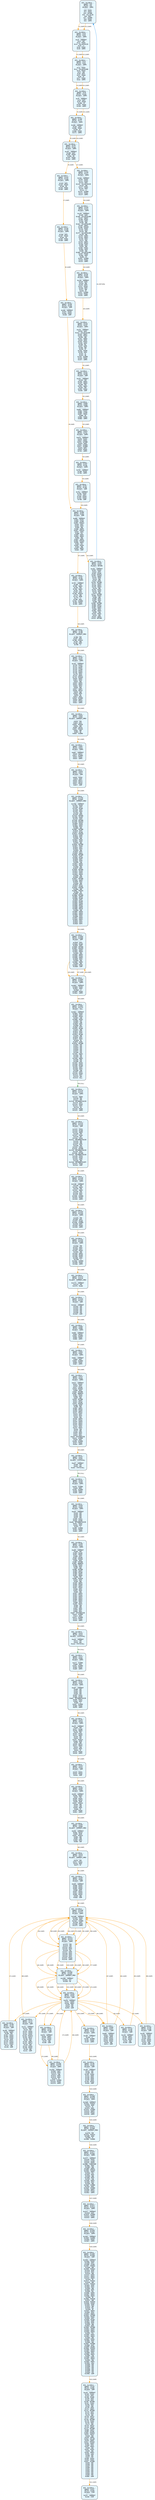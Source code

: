 digraph Contract_CFG {
    rankdir=TB;
    node [shape=box, style="filled, rounded", fontname="Monospace", fontsize=9, margin=0.15];
    edge [fontname="Arial", fontsize=8, penwidth=1.2];

    "block_0" [label="合约: 0xc2dbca...
起始PC: 0x0
终止PC: 0xb
终止指令: JUMPI
---------
0x0: PUSH1
0x2: PUSH1
0x4: MSTORE
0x5: CALLVALUE
0x6: DUP1
0x7: ISZERO
0x8: PUSH2
0xb: JUMPI", fillcolor="#e6f7ff"];
    "block_10" [label="合约: 0xc2dbca...
起始PC: 0x10
终止PC: 0x19
终止指令: JUMPI
---------
0x10: JUMPDEST
0x11: POP
0x12: PUSH1
0x14: CALLDATASIZE
0x15: LT
0x16: PUSH2
0x19: JUMPI", fillcolor="#e6f7ff"];
    "block_1a" [label="合约: 0xc2dbca...
起始PC: 0x1a
终止PC: 0x2a
终止指令: JUMPI
---------
0x1a: PUSH1
0x1c: CALLDATALOAD
0x1d: PUSH1
0x1f: SHR
0x20: DUP1
0x21: PUSH4
0x26: GT
0x27: PUSH2
0x2a: JUMPI", fillcolor="#e6f7ff"];
    "block_f9" [label="合约: 0xc2dbca...
起始PC: 0xf9
终止PC: 0x104
终止指令: JUMPI
---------
0xf9: JUMPDEST
0xfa: DUP1
0xfb: PUSH4
0x100: GT
0x101: PUSH2
0x104: JUMPI", fillcolor="#e6f7ff"];
    "block_166" [label="合约: 0xc2dbca...
起始PC: 0x166
终止PC: 0x171
终止指令: JUMPI
---------
0x166: JUMPDEST
0x167: DUP1
0x168: PUSH4
0x16d: GT
0x16e: PUSH2
0x171: JUMPI", fillcolor="#e6f7ff"];
    "block_197" [label="合约: 0xc2dbca...
起始PC: 0x197
终止PC: 0x1a2
终止指令: JUMPI
---------
0x197: JUMPDEST
0x198: DUP1
0x199: PUSH4
0x19e: EQ
0x19f: PUSH2
0x1a2: JUMPI", fillcolor="#e6f7ff"];
    "block_1a3" [label="合约: 0xc2dbca...
起始PC: 0x1a3
终止PC: 0x1ad
终止指令: JUMPI
---------
0x1a3: DUP1
0x1a4: PUSH4
0x1a9: EQ
0x1aa: PUSH2
0x1ad: JUMPI", fillcolor="#e6f7ff"];
    "block_1ae" [label="合约: 0xc2dbca...
起始PC: 0x1ae
终止PC: 0x1b8
终止指令: JUMPI
---------
0x1ae: DUP1
0x1af: PUSH4
0x1b4: EQ
0x1b5: PUSH2
0x1b8: JUMPI", fillcolor="#e6f7ff"];
    "block_2d6" [label="合约: 0xc2dbca...
起始PC: 0x2d6
终止PC: 0x2dd
终止指令: JUMP
---------
0x2d6: JUMPDEST
0x2d7: PUSH2
0x2da: PUSH2
0x2dd: JUMP", fillcolor="#e6f7ff"];
    "block_d90" [label="合约: 0xc2dbca...
起始PC: 0xd90
终止PC: 0xde4
终止指令: JUMP
---------
0xd90: JUMPDEST
0xd91: PUSH1
0xd93: SLOAD
0xd94: PUSH14
0xda3: DUP1
0xda4: DUP3
0xda5: AND
0xda6: SWAP3
0xda7: PUSH15
0xdb7: DUP4
0xdb8: DIV
0xdb9: SWAP1
0xdba: SWAP2
0xdbb: AND
0xdbc: SWAP2
0xdbd: PUSH29
0xddb: SWAP1
0xddc: DIV
0xddd: PUSH4
0xde2: AND
0xde3: SWAP1
0xde4: JUMP", fillcolor="#e6f7ff"];
    "block_2de" [label="合约: 0xc2dbca...
起始PC: 0x2de
终止PC: 0x314
终止指令: RETURN
---------
0x2de: JUMPDEST
0x2df: PUSH1
0x2e1: DUP1
0x2e2: MLOAD
0x2e3: PUSH14
0x2f2: SWAP5
0x2f3: DUP6
0x2f4: AND
0x2f5: DUP2
0x2f6: MSTORE
0x2f7: SWAP3
0x2f8: SWAP1
0x2f9: SWAP4
0x2fa: AND
0x2fb: PUSH1
0x2fd: DUP4
0x2fe: ADD
0x2ff: MSTORE
0x300: PUSH4
0x305: AND
0x306: DUP2
0x307: DUP4
0x308: ADD
0x309: MSTORE
0x30a: SWAP1
0x30b: MLOAD
0x30c: SWAP1
0x30d: DUP2
0x30e: SWAP1
0x30f: SUB
0x310: PUSH1
0x312: ADD
0x313: SWAP1
0x314: RETURN", fillcolor="#e6f7ff"];
    "block_1be" [label="合约: 0xc2dbca...
起始PC: 0x1be
终止PC: 0x1cf
终止指令: JUMPI
---------
0x1be: JUMPDEST
0x1bf: PUSH2
0x1c2: PUSH1
0x1c4: DUP1
0x1c5: CALLDATASIZE
0x1c6: SUB
0x1c7: PUSH1
0x1c9: DUP2
0x1ca: LT
0x1cb: ISZERO
0x1cc: PUSH2
0x1cf: JUMPI", fillcolor="#e6f7ff"];
    "block_1d4" [label="合约: 0xc2dbca...
起始PC: 0x1d4
终止PC: 0x213
终止指令: JUMPI
---------
0x1d4: JUMPDEST
0x1d5: DUP2
0x1d6: CALLDATALOAD
0x1d7: SWAP2
0x1d8: PUSH1
0x1da: DUP2
0x1db: ADD
0x1dc: CALLDATALOAD
0x1dd: SWAP2
0x1de: PUSH20
0x1f3: PUSH1
0x1f5: DUP4
0x1f6: ADD
0x1f7: CALLDATALOAD
0x1f8: AND
0x1f9: SWAP2
0x1fa: SWAP1
0x1fb: DUP2
0x1fc: ADD
0x1fd: SWAP1
0x1fe: PUSH1
0x200: DUP2
0x201: ADD
0x202: PUSH1
0x204: DUP3
0x205: ADD
0x206: CALLDATALOAD
0x207: PUSH5
0x20d: DUP2
0x20e: GT
0x20f: ISZERO
0x210: PUSH2
0x213: JUMPI", fillcolor="#e6f7ff"];
    "block_218" [label="合约: 0xc2dbca...
起始PC: 0x218
终止PC: 0x225
终止指令: JUMPI
---------
0x218: JUMPDEST
0x219: DUP3
0x21a: ADD
0x21b: DUP4
0x21c: PUSH1
0x21e: DUP3
0x21f: ADD
0x220: GT
0x221: ISZERO
0x222: PUSH2
0x225: JUMPI", fillcolor="#e6f7ff"];
    "block_22a" [label="合约: 0xc2dbca...
起始PC: 0x22a
终止PC: 0x247
终止指令: JUMPI
---------
0x22a: JUMPDEST
0x22b: DUP1
0x22c: CALLDATALOAD
0x22d: SWAP1
0x22e: PUSH1
0x230: ADD
0x231: SWAP2
0x232: DUP5
0x233: PUSH1
0x235: DUP4
0x236: MUL
0x237: DUP5
0x238: ADD
0x239: GT
0x23a: PUSH5
0x240: DUP4
0x241: GT
0x242: OR
0x243: ISZERO
0x244: PUSH2
0x247: JUMPI", fillcolor="#e6f7ff"];
    "block_24c" [label="合约: 0xc2dbca...
起始PC: 0x24c
终止PC: 0x256
终止指令: JUMP
---------
0x24c: JUMPDEST
0x24d: POP
0x24e: SWAP1
0x24f: SWAP3
0x250: POP
0x251: SWAP1
0x252: POP
0x253: PUSH2
0x256: JUMP", fillcolor="#e6f7ff"];
    "block_683" [label="合约: 0xc2dbca...
起始PC: 0x683
终止PC: 0x68d
终止指令: JUMPI
---------
0x683: JUMPDEST
0x684: PUSH1
0x686: SLOAD
0x687: PUSH1
0x689: EQ
0x68a: PUSH2
0x68d: JUMPI", fillcolor="#e6f7ff"];
    "block_6f4" [label="合约: 0xc2dbca...
起始PC: 0x6f4
终止PC: 0x701
终止指令: JUMPI
---------
0x6f4: JUMPDEST
0x6f5: PUSH1
0x6f7: PUSH1
0x6f9: SSTORE
0x6fa: DUP5
0x6fb: ISZERO
0x6fc: ISZERO
0x6fd: DUP1
0x6fe: PUSH2
0x701: JUMPI", fillcolor="#e6f7ff"];
    "block_707" [label="合约: 0xc2dbca...
起始PC: 0x707
终止PC: 0x70b
终止指令: JUMPI
---------
0x707: JUMPDEST
0x708: PUSH2
0x70b: JUMPI", fillcolor="#e6f7ff"];
    "block_75c" [label="合约: 0xc2dbca...
起始PC: 0x75c
终止PC: 0x766
终止指令: JUMP
---------
0x75c: JUMPDEST
0x75d: PUSH1
0x75f: DUP1
0x760: PUSH2
0x763: PUSH2
0x766: JUMP", fillcolor="#e6f7ff"];
    "block_767" [label="合约: 0xc2dbca...
起始PC: 0x767
终止PC: 0x785
终止指令: JUMPI
---------
0x767: JUMPDEST
0x768: POP
0x769: SWAP2
0x76a: POP
0x76b: SWAP2
0x76c: POP
0x76d: DUP2
0x76e: PUSH14
0x77d: AND
0x77e: DUP8
0x77f: LT
0x780: DUP1
0x781: ISZERO
0x782: PUSH2
0x785: JUMPI", fillcolor="#e6f7ff"];
    "block_786" [label="合约: 0xc2dbca...
起始PC: 0x786
终止PC: 0x799
终止指令: JUMPDEST_PREV
---------
0x786: POP
0x787: DUP1
0x788: PUSH14
0x797: AND
0x798: DUP7
0x799: LT", fillcolor="#e6f7ff"];
    "block_7ef" [label="合约: 0xc2dbca...
起始PC: 0x7ef
终止PC: 0x822
终止指令: JUMPI
---------
0x7ef: JUMPDEST
0x7f0: PUSH1
0x7f2: SLOAD
0x7f3: PUSH1
0x7f5: SLOAD
0x7f6: PUSH1
0x7f8: SWAP2
0x7f9: DUP3
0x7fa: SWAP2
0x7fb: PUSH20
0x810: SWAP2
0x811: DUP3
0x812: AND
0x813: SWAP2
0x814: SWAP1
0x815: DUP2
0x816: AND
0x817: SWAP1
0x818: DUP10
0x819: AND
0x81a: DUP3
0x81b: EQ
0x81c: DUP1
0x81d: ISZERO
0x81e: SWAP1
0x81f: PUSH2
0x822: JUMPI", fillcolor="#e6f7ff"];
    "block_823" [label="合约: 0xc2dbca...
起始PC: 0x823
终止PC: 0x853
终止指令: JUMPDEST_PREV
---------
0x823: POP
0x824: DUP1
0x825: PUSH20
0x83a: AND
0x83b: DUP10
0x83c: PUSH20
0x851: AND
0x852: EQ
0x853: ISZERO", fillcolor="#e6f7ff"];
    "block_8bf" [label="合约: 0xc2dbca...
起始PC: 0x8bf
终止PC: 0x8c5
终止指令: JUMPI
---------
0x8bf: JUMPDEST
0x8c0: DUP11
0x8c1: ISZERO
0x8c2: PUSH2
0x8c5: JUMPI", fillcolor="#e6f7ff"];
    "block_8c6" [label="合约: 0xc2dbca...
起始PC: 0x8c6
终止PC: 0x8cf
终止指令: JUMP
---------
0x8c6: PUSH2
0x8c9: DUP3
0x8ca: DUP11
0x8cb: DUP14
0x8cc: PUSH2
0x8cf: JUMP", fillcolor="#e6f7ff"];
    "block_1fdb" [label="合约: 0xc2dbca...
起始PC: 0x1fdb
终止PC: 0x20a3
终止指令: JUMPDEST_PREV
---------
0x1fdb: JUMPDEST
0x1fdc: PUSH1
0x1fde: DUP1
0x1fdf: MLOAD
0x1fe0: DUP1
0x1fe1: DUP3
0x1fe2: ADD
0x1fe3: DUP3
0x1fe4: MSTORE
0x1fe5: PUSH1
0x1fe7: DUP2
0x1fe8: MSTORE
0x1fe9: PUSH32
0x200a: PUSH1
0x200c: SWAP2
0x200d: DUP3
0x200e: ADD
0x200f: MSTORE
0x2010: DUP2
0x2011: MLOAD
0x2012: PUSH20
0x2027: DUP6
0x2028: DUP2
0x2029: AND
0x202a: PUSH1
0x202c: DUP4
0x202d: ADD
0x202e: MSTORE
0x202f: PUSH1
0x2031: DUP1
0x2032: DUP4
0x2033: ADD
0x2034: DUP7
0x2035: SWAP1
0x2036: MSTORE
0x2037: DUP5
0x2038: MLOAD
0x2039: DUP1
0x203a: DUP5
0x203b: SUB
0x203c: SWAP1
0x203d: SWAP2
0x203e: ADD
0x203f: DUP2
0x2040: MSTORE
0x2041: PUSH1
0x2043: SWAP1
0x2044: SWAP3
0x2045: ADD
0x2046: DUP5
0x2047: MSTORE
0x2048: SWAP2
0x2049: DUP2
0x204a: ADD
0x204b: DUP1
0x204c: MLOAD
0x204d: PUSH28
0x206a: AND
0x206b: PUSH32
0x208c: OR
0x208d: DUP2
0x208e: MSTORE
0x208f: SWAP3
0x2090: MLOAD
0x2091: DUP2
0x2092: MLOAD
0x2093: PUSH1
0x2095: SWAP5
0x2096: PUSH1
0x2098: SWAP5
0x2099: DUP10
0x209a: AND
0x209b: SWAP4
0x209c: SWAP3
0x209d: SWAP2
0x209e: DUP3
0x209f: SWAP2
0x20a0: SWAP1
0x20a1: DUP1
0x20a2: DUP4
0x20a3: DUP4", fillcolor="#e6f7ff"];
    "block_20ad" [label="合约: 0xc2dbca...
起始PC: 0x20ad
终止PC: 0x20e0
终止指令: JUMP
---------
0x20ad: DUP1
0x20ae: MLOAD
0x20af: DUP3
0x20b0: MSTORE
0x20b1: PUSH32
0x20d2: SWAP1
0x20d3: SWAP3
0x20d4: ADD
0x20d5: SWAP2
0x20d6: PUSH1
0x20d8: SWAP2
0x20d9: DUP3
0x20da: ADD
0x20db: SWAP2
0x20dc: ADD
0x20dd: PUSH2
0x20e0: JUMP", fillcolor="#e6f7ff"];
    "block_20a4" [label="合约: 0xc2dbca...
起始PC: 0x20a4
终止PC: 0x20ac
终止指令: JUMPI
---------
0x20a4: JUMPDEST
0x20a5: PUSH1
0x20a7: DUP4
0x20a8: LT
0x20a9: PUSH2
0x20ac: JUMPI", fillcolor="#e6f7ff"];
    "block_20e1" [label="合约: 0xc2dbca...
起始PC: 0x20e1
终止PC: 0x2114
终止指令: CALL
---------
0x20e1: JUMPDEST
0x20e2: PUSH1
0x20e4: DUP4
0x20e5: PUSH1
0x20e7: SUB
0x20e8: PUSH2
0x20eb: EXP
0x20ec: SUB
0x20ed: DUP1
0x20ee: NOT
0x20ef: DUP3
0x20f0: MLOAD
0x20f1: AND
0x20f2: DUP2
0x20f3: DUP5
0x20f4: MLOAD
0x20f5: AND
0x20f6: DUP1
0x20f7: DUP3
0x20f8: OR
0x20f9: DUP6
0x20fa: MSTORE
0x20fb: POP
0x20fc: POP
0x20fd: POP
0x20fe: POP
0x20ff: POP
0x2100: POP
0x2101: SWAP1
0x2102: POP
0x2103: ADD
0x2104: SWAP2
0x2105: POP
0x2106: POP
0x2107: PUSH1
0x2109: PUSH1
0x210b: MLOAD
0x210c: DUP1
0x210d: DUP4
0x210e: SUB
0x210f: DUP2
0x2110: PUSH1
0x2112: DUP7
0x2113: GAS
0x2114: CALL", fillcolor="#e6f7ff"];
    "block_2115" [label="合约: 0xc2dbca...
起始PC: 0x2115
终止PC: 0x2121
终止指令: JUMPI
---------
0x2115: SWAP2
0x2116: POP
0x2117: POP
0x2118: RETURNDATASIZE
0x2119: DUP1
0x211a: PUSH1
0x211c: DUP2
0x211d: EQ
0x211e: PUSH2
0x2121: JUMPI", fillcolor="#e6f7ff"];
    "block_2122" [label="合约: 0xc2dbca...
起始PC: 0x2122
终止PC: 0x2142
终止指令: JUMP
---------
0x2122: PUSH1
0x2124: MLOAD
0x2125: SWAP2
0x2126: POP
0x2127: PUSH1
0x2129: NOT
0x212a: PUSH1
0x212c: RETURNDATASIZE
0x212d: ADD
0x212e: AND
0x212f: DUP3
0x2130: ADD
0x2131: PUSH1
0x2133: MSTORE
0x2134: RETURNDATASIZE
0x2135: DUP3
0x2136: MSTORE
0x2137: RETURNDATASIZE
0x2138: PUSH1
0x213a: PUSH1
0x213c: DUP5
0x213d: ADD
0x213e: RETURNDATACOPY
0x213f: PUSH2
0x2142: JUMP", fillcolor="#e6f7ff"];
    "block_2148" [label="合约: 0xc2dbca...
起始PC: 0x2148
终止PC: 0x2154
终止指令: JUMPI
---------
0x2148: JUMPDEST
0x2149: POP
0x214a: SWAP2
0x214b: POP
0x214c: SWAP2
0x214d: POP
0x214e: DUP2
0x214f: DUP1
0x2150: ISZERO
0x2151: PUSH2
0x2154: JUMPI", fillcolor="#e6f7ff"];
    "block_2155" [label="合约: 0xc2dbca...
起始PC: 0x2155
终止PC: 0x215d
终止指令: JUMPI
---------
0x2155: POP
0x2156: DUP1
0x2157: MLOAD
0x2158: ISZERO
0x2159: DUP1
0x215a: PUSH2
0x215d: JUMPI", fillcolor="#e6f7ff"];
    "block_215e" [label="合约: 0xc2dbca...
起始PC: 0x215e
终止PC: 0x216e
终止指令: JUMPI
---------
0x215e: POP
0x215f: DUP1
0x2160: DUP1
0x2161: PUSH1
0x2163: ADD
0x2164: SWAP1
0x2165: MLOAD
0x2166: PUSH1
0x2168: DUP2
0x2169: LT
0x216a: ISZERO
0x216b: PUSH2
0x216e: JUMPI", fillcolor="#e6f7ff"];
    "block_2173" [label="合约: 0xc2dbca...
起始PC: 0x2173
终止PC: 0x2175
终止指令: JUMPDEST_PREV
---------
0x2173: JUMPDEST
0x2174: POP
0x2175: MLOAD", fillcolor="#e6f7ff"];
    "block_21e1" [label="合约: 0xc2dbca...
起始PC: 0x21e1
终止PC: 0x21e7
终止指令: JUMP
---------
0x21e1: JUMPDEST
0x21e2: POP
0x21e3: POP
0x21e4: POP
0x21e5: POP
0x21e6: POP
0x21e7: JUMP", fillcolor="#e6f7ff"];
    "block_8d0" [label="合约: 0xc2dbca...
起始PC: 0x8d0
终止PC: 0x8d6
终止指令: JUMPI
---------
0x8d0: JUMPDEST
0x8d1: DUP10
0x8d2: ISZERO
0x8d3: PUSH2
0x8d6: JUMPI", fillcolor="#e6f7ff"];
    "block_8e1" [label="合约: 0xc2dbca...
起始PC: 0x8e1
终止PC: 0x8e7
终止指令: JUMPI
---------
0x8e1: JUMPDEST
0x8e2: DUP7
0x8e3: ISZERO
0x8e4: PUSH2
0x8e7: JUMPI", fillcolor="#e6f7ff"];
    "block_9c3" [label="合约: 0xc2dbca...
起始PC: 0x9c3
终止PC: 0xa2a
终止指令: JUMPI
---------
0x9c3: JUMPDEST
0x9c4: PUSH1
0x9c6: DUP1
0x9c7: MLOAD
0x9c8: PUSH32
0x9e9: DUP2
0x9ea: MSTORE
0x9eb: ADDRESS
0x9ec: PUSH1
0x9ee: DUP3
0x9ef: ADD
0x9f0: MSTORE
0x9f1: SWAP1
0x9f2: MLOAD
0x9f3: PUSH20
0xa08: DUP5
0xa09: AND
0xa0a: SWAP2
0xa0b: PUSH4
0xa10: SWAP2
0xa11: PUSH1
0xa13: DUP1
0xa14: DUP4
0xa15: ADD
0xa16: SWAP3
0xa17: PUSH1
0xa19: SWAP3
0xa1a: SWAP2
0xa1b: SWAP1
0xa1c: DUP3
0xa1d: SWAP1
0xa1e: SUB
0xa1f: ADD
0xa20: DUP2
0xa21: DUP7
0xa22: DUP1
0xa23: EXTCODESIZE
0xa24: ISZERO
0xa25: DUP1
0xa26: ISZERO
0xa27: PUSH2
0xa2a: JUMPI", fillcolor="#e6f7ff"];
    "block_a2f" [label="合约: 0xc2dbca...
起始PC: 0xa2f
终止PC: 0xa32
终止指令: STATICCALL
---------
0xa2f: JUMPDEST
0xa30: POP
0xa31: GAS
0xa32: STATICCALL", fillcolor="#e6f7ff"];
    "block_a33" [label="合约: 0xc2dbca...
起始PC: 0xa33
终止PC: 0xa39
终止指令: JUMPI
---------
0xa33: ISZERO
0xa34: DUP1
0xa35: ISZERO
0xa36: PUSH2
0xa39: JUMPI", fillcolor="#e6f7ff"];
    "block_a43" [label="合约: 0xc2dbca...
起始PC: 0xa43
终止PC: 0xa54
终止指令: JUMPI
---------
0xa43: JUMPDEST
0xa44: POP
0xa45: POP
0xa46: POP
0xa47: POP
0xa48: PUSH1
0xa4a: MLOAD
0xa4b: RETURNDATASIZE
0xa4c: PUSH1
0xa4e: DUP2
0xa4f: LT
0xa50: ISZERO
0xa51: PUSH2
0xa54: JUMPI", fillcolor="#e6f7ff"];
    "block_a59" [label="合约: 0xc2dbca...
起始PC: 0xa59
终止PC: 0xac6
终止指令: JUMPI
---------
0xa59: JUMPDEST
0xa5a: POP
0xa5b: MLOAD
0xa5c: PUSH1
0xa5e: DUP1
0xa5f: MLOAD
0xa60: PUSH32
0xa81: DUP2
0xa82: MSTORE
0xa83: ADDRESS
0xa84: PUSH1
0xa86: DUP3
0xa87: ADD
0xa88: MSTORE
0xa89: SWAP1
0xa8a: MLOAD
0xa8b: SWAP2
0xa8c: SWAP6
0xa8d: POP
0xa8e: PUSH20
0xaa3: DUP4
0xaa4: AND
0xaa5: SWAP2
0xaa6: PUSH4
0xaab: SWAP2
0xaac: PUSH1
0xaae: DUP1
0xaaf: DUP3
0xab0: ADD
0xab1: SWAP3
0xab2: PUSH1
0xab4: SWAP3
0xab5: SWAP1
0xab6: SWAP2
0xab7: SWAP1
0xab8: DUP3
0xab9: SWAP1
0xaba: SUB
0xabb: ADD
0xabc: DUP2
0xabd: DUP7
0xabe: DUP1
0xabf: EXTCODESIZE
0xac0: ISZERO
0xac1: DUP1
0xac2: ISZERO
0xac3: PUSH2
0xac6: JUMPI", fillcolor="#e6f7ff"];
    "block_acb" [label="合约: 0xc2dbca...
起始PC: 0xacb
终止PC: 0xace
终止指令: STATICCALL
---------
0xacb: JUMPDEST
0xacc: POP
0xacd: GAS
0xace: STATICCALL", fillcolor="#e6f7ff"];
    "block_acf" [label="合约: 0xc2dbca...
起始PC: 0xacf
终止PC: 0xad5
终止指令: JUMPI
---------
0xacf: ISZERO
0xad0: DUP1
0xad1: ISZERO
0xad2: PUSH2
0xad5: JUMPI", fillcolor="#e6f7ff"];
    "block_adf" [label="合约: 0xc2dbca...
起始PC: 0xadf
终止PC: 0xaf0
终止指令: JUMPI
---------
0xadf: JUMPDEST
0xae0: POP
0xae1: POP
0xae2: POP
0xae3: POP
0xae4: PUSH1
0xae6: MLOAD
0xae7: RETURNDATASIZE
0xae8: PUSH1
0xaea: DUP2
0xaeb: LT
0xaec: ISZERO
0xaed: PUSH2
0xaf0: JUMPI", fillcolor="#e6f7ff"];
    "block_af5" [label="合约: 0xc2dbca...
起始PC: 0xaf5
终止PC: 0xb18
终止指令: JUMPI
---------
0xaf5: JUMPDEST
0xaf6: POP
0xaf7: MLOAD
0xaf8: SWAP3
0xaf9: POP
0xafa: PUSH1
0xafc: SWAP2
0xafd: POP
0xafe: POP
0xaff: PUSH14
0xb0e: DUP6
0xb0f: AND
0xb10: DUP11
0xb11: SWAP1
0xb12: SUB
0xb13: DUP4
0xb14: GT
0xb15: PUSH2
0xb18: JUMPI", fillcolor="#e6f7ff"];
    "block_b19" [label="合约: 0xc2dbca...
起始PC: 0xb19
终止PC: 0xb1e
终止指令: JUMP
---------
0xb19: PUSH1
0xb1b: PUSH2
0xb1e: JUMP", fillcolor="#e6f7ff"];
    "block_b35" [label="合约: 0xc2dbca...
起始PC: 0xb35
终止PC: 0xb52
终止指令: JUMPI
---------
0xb35: JUMPDEST
0xb36: SWAP1
0xb37: POP
0xb38: PUSH1
0xb3a: DUP10
0xb3b: DUP6
0xb3c: PUSH14
0xb4b: AND
0xb4c: SUB
0xb4d: DUP4
0xb4e: GT
0xb4f: PUSH2
0xb52: JUMPI", fillcolor="#e6f7ff"];
    "block_b59" [label="合约: 0xc2dbca...
起始PC: 0xb59
终止PC: 0xb6e
终止指令: JUMPDEST_PREV
---------
0xb59: JUMPDEST
0xb5a: DUP10
0xb5b: DUP6
0xb5c: PUSH14
0xb6b: AND
0xb6c: SUB
0xb6d: DUP4
0xb6e: SUB", fillcolor="#e6f7ff"];
    "block_b7b" [label="合约: 0xc2dbca...
起始PC: 0xb7b
终止PC: 0xb7f
终止指令: JUMPDEST_PREV
---------
0xb7b: POP
0xb7c: PUSH1
0xb7e: DUP2
0xb7f: GT", fillcolor="#e6f7ff"];
    "block_bd5" [label="合约: 0xc2dbca...
起始PC: 0xbd5
终止PC: 0xbea
终止指令: JUMP
---------
0xbd5: JUMPDEST
0xbd6: PUSH1
0xbd8: PUSH2
0xbdb: PUSH2
0xbde: DUP5
0xbdf: PUSH1
0xbe1: PUSH4
0xbe6: PUSH2
0xbe9: AND
0xbea: JUMP", fillcolor="#e6f7ff"];
    "block_21e8" [label="合约: 0xc2dbca...
起始PC: 0x21e8
终止PC: 0x21f1
终止指令: JUMPI
---------
0x21e8: JUMPDEST
0x21e9: PUSH1
0x21eb: DUP2
0x21ec: ISZERO
0x21ed: DUP1
0x21ee: PUSH2
0x21f1: JUMPI", fillcolor="#e6f7ff"];
    "block_21f2" [label="合约: 0xc2dbca...
起始PC: 0x21f2
终止PC: 0x21fe
终止指令: JUMPI
---------
0x21f2: POP
0x21f3: POP
0x21f4: DUP1
0x21f5: DUP3
0x21f6: MUL
0x21f7: DUP3
0x21f8: DUP3
0x21f9: DUP3
0x21fa: DUP2
0x21fb: PUSH2
0x21fe: JUMPI", fillcolor="#e6f7ff"];
    "block_2200" [label="合约: 0xc2dbca...
起始PC: 0x2200
终止PC: 0x2202
终止指令: JUMPDEST_PREV
---------
0x2200: JUMPDEST
0x2201: DIV
0x2202: EQ", fillcolor="#e6f7ff"];
    "block_df6" [label="合约: 0xc2dbca...
起始PC: 0xdf6
终止PC: 0xdfb
终止指令: JUMP
---------
0xdf6: JUMPDEST
0xdf7: SWAP3
0xdf8: SWAP2
0xdf9: POP
0xdfa: POP
0xdfb: JUMP", fillcolor="#e6f7ff"];
    "block_beb" [label="合约: 0xc2dbca...
起始PC: 0xbeb
终止PC: 0xbfc
终止指令: JUMP
---------
0xbeb: JUMPDEST
0xbec: PUSH2
0xbef: DUP8
0xbf0: PUSH2
0xbf3: PUSH4
0xbf8: PUSH2
0xbfb: AND
0xbfc: JUMP", fillcolor="#e6f7ff"];
    "block_bfd" [label="合约: 0xc2dbca...
起始PC: 0xbfd
终止PC: 0xc08
终止指令: JUMP
---------
0xbfd: JUMPDEST
0xbfe: SWAP1
0xbff: PUSH4
0xc04: PUSH2
0xc07: AND
0xc08: JUMP", fillcolor="#e6f7ff"];
    "block_226e" [label="合约: 0xc2dbca...
起始PC: 0x226e
终止PC: 0x2279
终止指令: JUMPI
---------
0x226e: JUMPDEST
0x226f: DUP1
0x2270: DUP3
0x2271: SUB
0x2272: DUP3
0x2273: DUP2
0x2274: GT
0x2275: ISZERO
0x2276: PUSH2
0x2279: JUMPI", fillcolor="#e6f7ff"];
    "block_c09" [label="合约: 0xc2dbca...
起始PC: 0xc09
终止PC: 0xc20
终止指令: JUMP
---------
0xc09: JUMPDEST
0xc0a: SWAP1
0xc0b: POP
0xc0c: PUSH1
0xc0e: PUSH2
0xc11: PUSH2
0xc14: DUP5
0xc15: PUSH1
0xc17: PUSH4
0xc1c: PUSH2
0xc1f: AND
0xc20: JUMP", fillcolor="#e6f7ff"];
    "block_c21" [label="合约: 0xc2dbca...
起始PC: 0xc21
终止PC: 0xc4c
终止指令: JUMP
---------
0xc21: JUMPDEST
0xc22: SWAP1
0xc23: POP
0xc24: PUSH2
0xc27: PUSH3
0xc2b: PUSH2
0xc2e: PUSH14
0xc3d: DUP12
0xc3e: DUP2
0xc3f: AND
0xc40: SWAP1
0xc41: DUP12
0xc42: AND
0xc43: PUSH4
0xc48: PUSH2
0xc4b: AND
0xc4c: JUMP", fillcolor="#e6f7ff"];
    "block_c4d" [label="合约: 0xc2dbca...
起始PC: 0xc4d
终止PC: 0xc58
终止指令: JUMP
---------
0xc4d: JUMPDEST
0xc4e: SWAP1
0xc4f: PUSH4
0xc54: PUSH2
0xc57: AND
0xc58: JUMP", fillcolor="#e6f7ff"];
    "block_c59" [label="合约: 0xc2dbca...
起始PC: 0xc59
终止PC: 0xc68
终止指令: JUMP
---------
0xc59: JUMPDEST
0xc5a: PUSH2
0xc5d: DUP4
0xc5e: DUP4
0xc5f: PUSH4
0xc64: PUSH2
0xc67: AND
0xc68: JUMP", fillcolor="#e6f7ff"];
    "block_c69" [label="合约: 0xc2dbca...
起始PC: 0xc69
终止PC: 0xc6f
终止指令: JUMPI
---------
0xc69: JUMPDEST
0xc6a: LT
0xc6b: ISZERO
0xc6c: PUSH2
0xc6f: JUMPI", fillcolor="#e6f7ff"];
    "block_cd6" [label="合约: 0xc2dbca...
起始PC: 0xcd6
终止PC: 0xce3
终止指令: JUMP
---------
0xcd6: JUMPDEST
0xcd7: POP
0xcd8: POP
0xcd9: PUSH2
0xcdc: DUP5
0xcdd: DUP5
0xcde: DUP9
0xcdf: DUP9
0xce0: PUSH2
0xce3: JUMP", fillcolor="#e6f7ff"];
    "block_22e0" [label="合约: 0xc2dbca...
起始PC: 0x22e0
终止PC: 0x22f8
终止指令: JUMPI
---------
0x22e0: JUMPDEST
0x22e1: PUSH14
0x22f0: DUP5
0x22f1: GT
0x22f2: DUP1
0x22f3: ISZERO
0x22f4: SWAP1
0x22f5: PUSH2
0x22f8: JUMPI", fillcolor="#e6f7ff"];
    "block_22f9" [label="合约: 0xc2dbca...
起始PC: 0x22f9
终止PC: 0x230b
终止指令: JUMPDEST_PREV
---------
0x22f9: POP
0x22fa: PUSH14
0x2309: DUP4
0x230a: GT
0x230b: ISZERO", fillcolor="#e6f7ff"];
    "block_2377" [label="合约: 0xc2dbca...
起始PC: 0x2377
终止PC: 0x23b2
终止指令: JUMPI
---------
0x2377: JUMPDEST
0x2378: PUSH1
0x237a: SLOAD
0x237b: PUSH4
0x2380: TIMESTAMP
0x2381: DUP2
0x2382: AND
0x2383: SWAP2
0x2384: PUSH29
0x23a2: SWAP1
0x23a3: DIV
0x23a4: DUP2
0x23a5: AND
0x23a6: DUP3
0x23a7: SUB
0x23a8: SWAP1
0x23a9: DUP2
0x23aa: AND
0x23ab: ISZERO
0x23ac: DUP1
0x23ad: ISZERO
0x23ae: SWAP1
0x23af: PUSH2
0x23b2: JUMPI", fillcolor="#e6f7ff"];
    "block_23c7" [label="合约: 0xc2dbca...
起始PC: 0x23c7
终止PC: 0x23cd
终止指令: JUMPI
---------
0x23c7: JUMPDEST
0x23c8: DUP1
0x23c9: ISZERO
0x23ca: PUSH2
0x23cd: JUMPI", fillcolor="#e6f7ff"];
    "block_23e2" [label="合约: 0xc2dbca...
起始PC: 0x23e2
终止PC: 0x23e7
终止指令: JUMPI
---------
0x23e2: JUMPDEST
0x23e3: ISZERO
0x23e4: PUSH2
0x23e7: JUMPI", fillcolor="#e6f7ff"];
    "block_2492" [label="合约: 0xc2dbca...
起始PC: 0x2492
终止PC: 0x259b
终止指令: JUMP
---------
0x2492: JUMPDEST
0x2493: PUSH1
0x2495: DUP1
0x2496: SLOAD
0x2497: PUSH32
0x24b8: AND
0x24b9: PUSH14
0x24c8: DUP9
0x24c9: DUP2
0x24ca: AND
0x24cb: SWAP2
0x24cc: SWAP1
0x24cd: SWAP2
0x24ce: OR
0x24cf: PUSH32
0x24f0: AND
0x24f1: PUSH15
0x2501: DUP9
0x2502: DUP4
0x2503: AND
0x2504: DUP2
0x2505: MUL
0x2506: SWAP2
0x2507: SWAP1
0x2508: SWAP2
0x2509: OR
0x250a: PUSH28
0x2527: AND
0x2528: PUSH29
0x2546: PUSH4
0x254b: DUP8
0x254c: AND
0x254d: MUL
0x254e: OR
0x254f: SWAP3
0x2550: DUP4
0x2551: SWAP1
0x2552: SSTORE
0x2553: PUSH1
0x2555: DUP1
0x2556: MLOAD
0x2557: DUP5
0x2558: DUP5
0x2559: AND
0x255a: DUP2
0x255b: MSTORE
0x255c: SWAP2
0x255d: SWAP1
0x255e: SWAP4
0x255f: DIV
0x2560: SWAP1
0x2561: SWAP2
0x2562: AND
0x2563: PUSH1
0x2565: DUP3
0x2566: ADD
0x2567: MSTORE
0x2568: DUP2
0x2569: MLOAD
0x256a: PUSH32
0x258b: SWAP3
0x258c: SWAP2
0x258d: DUP2
0x258e: SWAP1
0x258f: SUB
0x2590: SWAP1
0x2591: SWAP2
0x2592: ADD
0x2593: SWAP1
0x2594: LOG1
0x2595: POP
0x2596: POP
0x2597: POP
0x2598: POP
0x2599: POP
0x259a: POP
0x259b: JUMP", fillcolor="#e6f7ff"];
    "block_ce4" [label="合约: 0xc2dbca...
起始PC: 0xce4
终止PC: 0xd56
终止指令: JUMP
---------
0xce4: JUMPDEST
0xce5: PUSH1
0xce7: DUP1
0xce8: MLOAD
0xce9: DUP4
0xcea: DUP2
0xceb: MSTORE
0xcec: PUSH1
0xcee: DUP2
0xcef: ADD
0xcf0: DUP4
0xcf1: SWAP1
0xcf2: MSTORE
0xcf3: DUP1
0xcf4: DUP3
0xcf5: ADD
0xcf6: DUP14
0xcf7: SWAP1
0xcf8: MSTORE
0xcf9: PUSH1
0xcfb: DUP2
0xcfc: ADD
0xcfd: DUP13
0xcfe: SWAP1
0xcff: MSTORE
0xd00: SWAP1
0xd01: MLOAD
0xd02: PUSH20
0xd17: DUP12
0xd18: AND
0xd19: SWAP2
0xd1a: CALLER
0xd1b: SWAP2
0xd1c: PUSH32
0xd3d: SWAP2
0xd3e: DUP2
0xd3f: SWAP1
0xd40: SUB
0xd41: PUSH1
0xd43: ADD
0xd44: SWAP1
0xd45: LOG3
0xd46: POP
0xd47: POP
0xd48: PUSH1
0xd4a: PUSH1
0xd4c: SSTORE
0xd4d: POP
0xd4e: POP
0xd4f: POP
0xd50: POP
0xd51: POP
0xd52: POP
0xd53: POP
0xd54: POP
0xd55: POP
0xd56: JUMP", fillcolor="#e6f7ff"];
    "block_257" [label="合约: 0xc2dbca...
起始PC: 0x257
终止PC: 0x258
终止指令: STOP
---------
0x257: JUMPDEST
0x258: STOP", fillcolor="#e6f7ff"];

    "block_0" -> "block_10" [label="#1 (JUMP)", color="#ff9800"];
    "block_10" -> "block_1a" [label="#2 (JUMP)", color="#ff9800"];
    "block_1a" -> "block_f9" [label="#3 (JUMP)", color="#ff9800"];
    "block_f9" -> "block_166" [label="#4 (JUMP)", color="#ff9800"];
    "block_166" -> "block_197" [label="#5 (JUMP)", color="#ff9800"];
    "block_197" -> "block_1a3" [label="#6 (JUMP)", color="#ff9800"];
    "block_1a3" -> "block_1ae" [label="#7 (JUMP)", color="#ff9800"];
    "block_1ae" -> "block_2d6" [label="#8 (JUMP)", color="#ff9800"];
    "block_2d6" -> "block_d90" [label="#9 (JUMP)", color="#ff9800"];
    "block_d90" -> "block_2de" [label="#10 (JUMP)", color="#ff9800"];
    "block_2de" -> "block_0" [label="#11 (RETURN)", color="#2196f3"];
    "block_0" -> "block_10" [label="#12 (JUMP)", color="#ff9800"];
    "block_10" -> "block_1a" [label="#13 (JUMP)", color="#ff9800"];
    "block_1a" -> "block_f9" [label="#14 (JUMP)", color="#ff9800"];
    "block_f9" -> "block_166" [label="#15 (JUMP)", color="#ff9800"];
    "block_166" -> "block_197" [label="#16 (JUMP)", color="#ff9800"];
    "block_197" -> "block_1be" [label="#17 (JUMP)", color="#ff9800"];
    "block_1be" -> "block_1d4" [label="#18 (JUMP)", color="#ff9800"];
    "block_1d4" -> "block_218" [label="#19 (JUMP)", color="#ff9800"];
    "block_218" -> "block_22a" [label="#20 (JUMP)", color="#ff9800"];
    "block_22a" -> "block_24c" [label="#21 (JUMP)", color="#ff9800"];
    "block_24c" -> "block_683" [label="#22 (JUMP)", color="#ff9800"];
    "block_683" -> "block_6f4" [label="#23 (JUMP)", color="#ff9800"];
    "block_6f4" -> "block_707" [label="#24 (JUMP)", color="#ff9800"];
    "block_707" -> "block_75c" [label="#25 (JUMP)", color="#ff9800"];
    "block_75c" -> "block_d90" [label="#26 (JUMP)", color="#ff9800"];
    "block_d90" -> "block_767" [label="#27 (JUMP)", color="#ff9800"];
    "block_767" -> "block_786" [label="#28 (JUMP)", color="#ff9800"];
    "block_786" -> "block_7ef" [label="#29 (JUMP)", color="#ff9800"];
    "block_7ef" -> "block_823" [label="#30 (JUMP)", color="#ff9800"];
    "block_823" -> "block_8bf" [label="#31 (JUMP)", color="#ff9800"];
    "block_8bf" -> "block_8c6" [label="#32 (JUMP)", color="#ff9800"];
    "block_8c6" -> "block_1fdb" [label="#33 (JUMP)", color="#ff9800"];
    "block_1fdb" -> "block_20ad" [label="#34 (JUMP)", color="#ff9800"];
    "block_20ad" -> "block_20a4" [label="#35 (JUMP)", color="#ff9800"];
    "block_20a4" -> "block_20ad" [label="#36 (JUMP)", color="#ff9800"];
    "block_20ad" -> "block_20a4" [label="#37 (JUMP)", color="#ff9800"];
    "block_20a4" -> "block_20e1" [label="#38 (JUMP)", color="#ff9800"];
    "block_20e1" -> "block_2115" [label="#39 (CALL)", color="#4caf50"];
    "block_2115" -> "block_2122" [label="#40 (JUMP)", color="#ff9800"];
    "block_2122" -> "block_2148" [label="#41 (JUMP)", color="#ff9800"];
    "block_2148" -> "block_2155" [label="#42 (JUMP)", color="#ff9800"];
    "block_2155" -> "block_215e" [label="#43 (JUMP)", color="#ff9800"];
    "block_215e" -> "block_2173" [label="#44 (JUMP)", color="#ff9800"];
    "block_2173" -> "block_21e1" [label="#45 (JUMP)", color="#ff9800"];
    "block_21e1" -> "block_8d0" [label="#46 (JUMP)", color="#ff9800"];
    "block_8d0" -> "block_8e1" [label="#47 (JUMP)", color="#ff9800"];
    "block_8e1" -> "block_9c3" [label="#48 (JUMP)", color="#ff9800"];
    "block_9c3" -> "block_a2f" [label="#49 (JUMP)", color="#ff9800"];
    "block_a2f" -> "block_a33" [label="#50 (CALL)", color="#4caf50"];
    "block_a33" -> "block_a43" [label="#51 (JUMP)", color="#ff9800"];
    "block_a43" -> "block_a59" [label="#52 (JUMP)", color="#ff9800"];
    "block_a59" -> "block_acb" [label="#53 (JUMP)", color="#ff9800"];
    "block_acb" -> "block_acf" [label="#54 (CALL)", color="#4caf50"];
    "block_acf" -> "block_adf" [label="#55 (JUMP)", color="#ff9800"];
    "block_adf" -> "block_af5" [label="#56 (JUMP)", color="#ff9800"];
    "block_af5" -> "block_b19" [label="#57 (JUMP)", color="#ff9800"];
    "block_b19" -> "block_b35" [label="#58 (JUMP)", color="#ff9800"];
    "block_b35" -> "block_b59" [label="#59 (JUMP)", color="#ff9800"];
    "block_b59" -> "block_b7b" [label="#60 (JUMP)", color="#ff9800"];
    "block_b7b" -> "block_bd5" [label="#61 (JUMP)", color="#ff9800"];
    "block_bd5" -> "block_21e8" [label="#62 (JUMP)", color="#ff9800"];
    "block_21e8" -> "block_21f2" [label="#63 (JUMP)", color="#ff9800"];
    "block_21f2" -> "block_2200" [label="#64 (JUMP)", color="#ff9800"];
    "block_2200" -> "block_df6" [label="#65 (JUMP)", color="#ff9800"];
    "block_df6" -> "block_beb" [label="#66 (JUMP)", color="#ff9800"];
    "block_beb" -> "block_21e8" [label="#67 (JUMP)", color="#ff9800"];
    "block_21e8" -> "block_21f2" [label="#68 (JUMP)", color="#ff9800"];
    "block_21f2" -> "block_2200" [label="#69 (JUMP)", color="#ff9800"];
    "block_2200" -> "block_df6" [label="#70 (JUMP)", color="#ff9800"];
    "block_df6" -> "block_bfd" [label="#71 (JUMP)", color="#ff9800"];
    "block_bfd" -> "block_226e" [label="#72 (JUMP)", color="#ff9800"];
    "block_226e" -> "block_df6" [label="#73 (JUMP)", color="#ff9800"];
    "block_df6" -> "block_c09" [label="#74 (JUMP)", color="#ff9800"];
    "block_c09" -> "block_21e8" [label="#75 (JUMP)", color="#ff9800"];
    "block_21e8" -> "block_21f2" [label="#76 (JUMP)", color="#ff9800"];
    "block_21f2" -> "block_2200" [label="#77 (JUMP)", color="#ff9800"];
    "block_2200" -> "block_df6" [label="#78 (JUMP)", color="#ff9800"];
    "block_df6" -> "block_beb" [label="#79 (JUMP)", color="#ff9800"];
    "block_beb" -> "block_21e8" [label="#80 (JUMP)", color="#ff9800"];
    "block_21e8" -> "block_21f2" [label="#81 (JUMP)", color="#ff9800"];
    "block_21f2" -> "block_2200" [label="#82 (JUMP)", color="#ff9800"];
    "block_2200" -> "block_df6" [label="#83 (JUMP)", color="#ff9800"];
    "block_df6" -> "block_bfd" [label="#84 (JUMP)", color="#ff9800"];
    "block_bfd" -> "block_226e" [label="#85 (JUMP)", color="#ff9800"];
    "block_226e" -> "block_df6" [label="#86 (JUMP)", color="#ff9800"];
    "block_df6" -> "block_c21" [label="#87 (JUMP)", color="#ff9800"];
    "block_c21" -> "block_21e8" [label="#88 (JUMP)", color="#ff9800"];
    "block_21e8" -> "block_21f2" [label="#89 (JUMP)", color="#ff9800"];
    "block_21f2" -> "block_2200" [label="#90 (JUMP)", color="#ff9800"];
    "block_2200" -> "block_df6" [label="#91 (JUMP)", color="#ff9800"];
    "block_df6" -> "block_c4d" [label="#92 (JUMP)", color="#ff9800"];
    "block_c4d" -> "block_21e8" [label="#93 (JUMP)", color="#ff9800"];
    "block_21e8" -> "block_21f2" [label="#94 (JUMP)", color="#ff9800"];
    "block_21f2" -> "block_2200" [label="#95 (JUMP)", color="#ff9800"];
    "block_2200" -> "block_df6" [label="#96 (JUMP)", color="#ff9800"];
    "block_df6" -> "block_c59" [label="#97 (JUMP)", color="#ff9800"];
    "block_c59" -> "block_21e8" [label="#98 (JUMP)", color="#ff9800"];
    "block_21e8" -> "block_21f2" [label="#99 (JUMP)", color="#ff9800"];
    "block_21f2" -> "block_2200" [label="#100 (JUMP)", color="#ff9800"];
    "block_2200" -> "block_df6" [label="#101 (JUMP)", color="#ff9800"];
    "block_df6" -> "block_c69" [label="#102 (JUMP)", color="#ff9800"];
    "block_c69" -> "block_cd6" [label="#103 (JUMP)", color="#ff9800"];
    "block_cd6" -> "block_22e0" [label="#104 (JUMP)", color="#ff9800"];
    "block_22e0" -> "block_22f9" [label="#105 (JUMP)", color="#ff9800"];
    "block_22f9" -> "block_2377" [label="#106 (JUMP)", color="#ff9800"];
    "block_2377" -> "block_23c7" [label="#107 (JUMP)", color="#ff9800"];
    "block_23c7" -> "block_23e2" [label="#108 (JUMP)", color="#ff9800"];
    "block_23e2" -> "block_2492" [label="#109 (JUMP)", color="#ff9800"];
    "block_2492" -> "block_ce4" [label="#110 (JUMP)", color="#ff9800"];
    "block_ce4" -> "block_257" [label="#111 (JUMP)", color="#ff9800"];
}